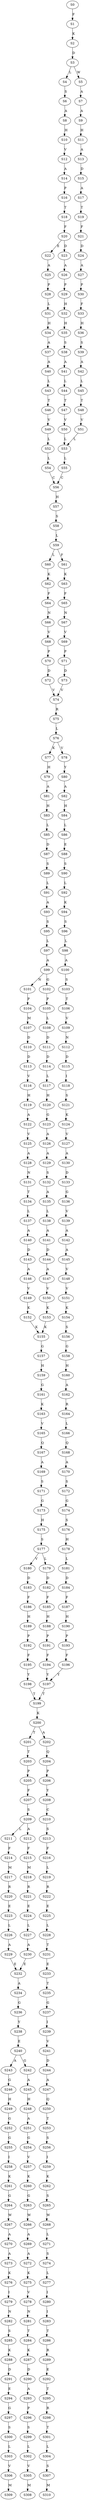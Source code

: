 strict digraph  {
	S0 -> S1 [ label = F ];
	S1 -> S2 [ label = K ];
	S2 -> S3 [ label = D ];
	S3 -> S4 [ label = L ];
	S3 -> S5 [ label = W ];
	S4 -> S6 [ label = S ];
	S5 -> S7 [ label = A ];
	S6 -> S8 [ label = A ];
	S7 -> S9 [ label = A ];
	S8 -> S10 [ label = H ];
	S9 -> S11 [ label = H ];
	S10 -> S12 [ label = V ];
	S11 -> S13 [ label = A ];
	S12 -> S14 [ label = A ];
	S13 -> S15 [ label = D ];
	S14 -> S16 [ label = P ];
	S15 -> S17 [ label = A ];
	S16 -> S18 [ label = T ];
	S17 -> S19 [ label = T ];
	S18 -> S20 [ label = F ];
	S19 -> S21 [ label = F ];
	S20 -> S22 [ label = E ];
	S20 -> S23 [ label = D ];
	S21 -> S24 [ label = D ];
	S22 -> S25 [ label = A ];
	S23 -> S26 [ label = A ];
	S24 -> S27 [ label = A ];
	S25 -> S28 [ label = P ];
	S26 -> S29 [ label = P ];
	S27 -> S30 [ label = P ];
	S28 -> S31 [ label = L ];
	S29 -> S32 [ label = H ];
	S30 -> S33 [ label = F ];
	S31 -> S34 [ label = H ];
	S32 -> S35 [ label = H ];
	S33 -> S36 [ label = H ];
	S34 -> S37 [ label = A ];
	S35 -> S38 [ label = S ];
	S36 -> S39 [ label = S ];
	S37 -> S40 [ label = A ];
	S38 -> S41 [ label = A ];
	S39 -> S42 [ label = A ];
	S40 -> S43 [ label = L ];
	S41 -> S44 [ label = L ];
	S42 -> S45 [ label = L ];
	S43 -> S46 [ label = T ];
	S44 -> S47 [ label = T ];
	S45 -> S48 [ label = T ];
	S46 -> S49 [ label = V ];
	S47 -> S50 [ label = V ];
	S48 -> S51 [ label = V ];
	S49 -> S52 [ label = L ];
	S50 -> S53 [ label = L ];
	S51 -> S53 [ label = L ];
	S52 -> S54 [ label = L ];
	S53 -> S55 [ label = L ];
	S54 -> S56 [ label = C ];
	S55 -> S56 [ label = C ];
	S56 -> S57 [ label = H ];
	S57 -> S58 [ label = S ];
	S58 -> S59 [ label = L ];
	S59 -> S60 [ label = L ];
	S59 -> S61 [ label = F ];
	S60 -> S62 [ label = K ];
	S61 -> S63 [ label = K ];
	S62 -> S64 [ label = F ];
	S63 -> S65 [ label = F ];
	S64 -> S66 [ label = N ];
	S65 -> S67 [ label = N ];
	S66 -> S68 [ label = V ];
	S67 -> S69 [ label = V ];
	S68 -> S70 [ label = P ];
	S69 -> S71 [ label = P ];
	S70 -> S72 [ label = D ];
	S71 -> S73 [ label = D ];
	S72 -> S74 [ label = V ];
	S73 -> S74 [ label = V ];
	S74 -> S75 [ label = R ];
	S75 -> S76 [ label = L ];
	S76 -> S77 [ label = K ];
	S76 -> S78 [ label = V ];
	S77 -> S79 [ label = H ];
	S78 -> S80 [ label = Y ];
	S79 -> S81 [ label = A ];
	S80 -> S82 [ label = A ];
	S81 -> S83 [ label = H ];
	S82 -> S84 [ label = H ];
	S83 -> S85 [ label = L ];
	S84 -> S86 [ label = L ];
	S85 -> S87 [ label = D ];
	S86 -> S88 [ label = E ];
	S87 -> S89 [ label = S ];
	S88 -> S90 [ label = S ];
	S89 -> S91 [ label = L ];
	S90 -> S92 [ label = L ];
	S91 -> S93 [ label = A ];
	S92 -> S94 [ label = K ];
	S93 -> S95 [ label = S ];
	S94 -> S96 [ label = S ];
	S95 -> S97 [ label = L ];
	S96 -> S98 [ label = L ];
	S97 -> S99 [ label = A ];
	S98 -> S100 [ label = A ];
	S99 -> S101 [ label = N ];
	S99 -> S102 [ label = G ];
	S100 -> S103 [ label = S ];
	S101 -> S104 [ label = P ];
	S102 -> S105 [ label = P ];
	S103 -> S106 [ label = T ];
	S104 -> S107 [ label = M ];
	S105 -> S108 [ label = L ];
	S106 -> S109 [ label = V ];
	S107 -> S110 [ label = D ];
	S108 -> S111 [ label = D ];
	S109 -> S112 [ label = N ];
	S110 -> S113 [ label = D ];
	S111 -> S114 [ label = D ];
	S112 -> S115 [ label = D ];
	S113 -> S116 [ label = V ];
	S114 -> S117 [ label = L ];
	S115 -> S118 [ label = I ];
	S116 -> S119 [ label = H ];
	S117 -> S120 [ label = H ];
	S118 -> S121 [ label = S ];
	S119 -> S122 [ label = A ];
	S120 -> S123 [ label = G ];
	S121 -> S124 [ label = K ];
	S122 -> S125 [ label = V ];
	S123 -> S126 [ label = A ];
	S124 -> S127 [ label = V ];
	S125 -> S128 [ label = A ];
	S126 -> S129 [ label = A ];
	S127 -> S130 [ label = A ];
	S128 -> S131 [ label = N ];
	S129 -> S132 [ label = S ];
	S130 -> S133 [ label = D ];
	S131 -> S134 [ label = T ];
	S132 -> S135 [ label = A ];
	S133 -> S136 [ label = G ];
	S134 -> S137 [ label = L ];
	S135 -> S138 [ label = L ];
	S136 -> S139 [ label = V ];
	S137 -> S140 [ label = A ];
	S138 -> S141 [ label = A ];
	S139 -> S142 [ label = A ];
	S140 -> S143 [ label = D ];
	S141 -> S144 [ label = D ];
	S142 -> S145 [ label = A ];
	S143 -> S146 [ label = A ];
	S144 -> S147 [ label = A ];
	S145 -> S148 [ label = V ];
	S146 -> S149 [ label = V ];
	S147 -> S150 [ label = V ];
	S148 -> S151 [ label = V ];
	S149 -> S152 [ label = K ];
	S150 -> S153 [ label = K ];
	S151 -> S154 [ label = K ];
	S152 -> S155 [ label = K ];
	S153 -> S155 [ label = K ];
	S154 -> S156 [ label = S ];
	S155 -> S157 [ label = G ];
	S156 -> S158 [ label = G ];
	S157 -> S159 [ label = H ];
	S158 -> S160 [ label = H ];
	S159 -> S161 [ label = G ];
	S160 -> S162 [ label = A ];
	S161 -> S163 [ label = K ];
	S162 -> S164 [ label = R ];
	S163 -> S165 [ label = V ];
	S164 -> S166 [ label = L ];
	S165 -> S167 [ label = Q ];
	S166 -> S168 [ label = Q ];
	S167 -> S169 [ label = A ];
	S168 -> S170 [ label = A ];
	S169 -> S171 [ label = S ];
	S170 -> S172 [ label = S ];
	S171 -> S173 [ label = G ];
	S172 -> S174 [ label = G ];
	S173 -> S175 [ label = H ];
	S174 -> S176 [ label = S ];
	S175 -> S177 [ label = S ];
	S176 -> S178 [ label = H ];
	S177 -> S179 [ label = L ];
	S177 -> S180 [ label = V ];
	S178 -> S181 [ label = L ];
	S179 -> S182 [ label = D ];
	S180 -> S183 [ label = D ];
	S181 -> S184 [ label = D ];
	S182 -> S185 [ label = F ];
	S183 -> S186 [ label = F ];
	S184 -> S187 [ label = F ];
	S185 -> S188 [ label = H ];
	S186 -> S189 [ label = H ];
	S187 -> S190 [ label = H ];
	S188 -> S191 [ label = P ];
	S189 -> S192 [ label = P ];
	S190 -> S193 [ label = P ];
	S191 -> S194 [ label = F ];
	S192 -> S195 [ label = F ];
	S193 -> S196 [ label = F ];
	S194 -> S197 [ label = Y ];
	S195 -> S198 [ label = Y ];
	S196 -> S197 [ label = Y ];
	S197 -> S199 [ label = T ];
	S198 -> S199 [ label = T ];
	S199 -> S200 [ label = K ];
	S200 -> S201 [ label = T ];
	S200 -> S202 [ label = A ];
	S201 -> S203 [ label = T ];
	S202 -> S204 [ label = Q ];
	S203 -> S205 [ label = P ];
	S204 -> S206 [ label = P ];
	S205 -> S207 [ label = F ];
	S206 -> S208 [ label = Y ];
	S207 -> S209 [ label = S ];
	S208 -> S210 [ label = C ];
	S209 -> S211 [ label = L ];
	S209 -> S212 [ label = A ];
	S210 -> S213 [ label = S ];
	S211 -> S214 [ label = F ];
	S212 -> S215 [ label = F ];
	S213 -> S216 [ label = F ];
	S214 -> S217 [ label = M ];
	S215 -> S218 [ label = M ];
	S216 -> S219 [ label = L ];
	S217 -> S220 [ label = R ];
	S218 -> S221 [ label = R ];
	S219 -> S222 [ label = R ];
	S220 -> S223 [ label = E ];
	S221 -> S224 [ label = E ];
	S222 -> S225 [ label = E ];
	S223 -> S226 [ label = L ];
	S224 -> S227 [ label = L ];
	S225 -> S228 [ label = L ];
	S226 -> S229 [ label = A ];
	S227 -> S230 [ label = A ];
	S228 -> S231 [ label = T ];
	S229 -> S232 [ label = E ];
	S230 -> S232 [ label = E ];
	S231 -> S233 [ label = E ];
	S232 -> S234 [ label = A ];
	S233 -> S235 [ label = T ];
	S234 -> S236 [ label = G ];
	S235 -> S237 [ label = G ];
	S236 -> S238 [ label = Y ];
	S237 -> S239 [ label = I ];
	S238 -> S240 [ label = E ];
	S239 -> S241 [ label = V ];
	S240 -> S242 [ label = G ];
	S240 -> S243 [ label = A ];
	S241 -> S244 [ label = D ];
	S242 -> S245 [ label = A ];
	S243 -> S246 [ label = G ];
	S244 -> S247 [ label = A ];
	S245 -> S248 [ label = H ];
	S246 -> S249 [ label = H ];
	S247 -> S250 [ label = Q ];
	S248 -> S251 [ label = A ];
	S249 -> S252 [ label = G ];
	S250 -> S253 [ label = T ];
	S251 -> S254 [ label = G ];
	S252 -> S255 [ label = G ];
	S253 -> S256 [ label = S ];
	S254 -> S257 [ label = V ];
	S255 -> S258 [ label = I ];
	S256 -> S259 [ label = I ];
	S257 -> S260 [ label = K ];
	S258 -> S261 [ label = K ];
	S259 -> S262 [ label = K ];
	S260 -> S263 [ label = G ];
	S261 -> S264 [ label = G ];
	S262 -> S265 [ label = S ];
	S263 -> S266 [ label = W ];
	S264 -> S267 [ label = W ];
	S265 -> S268 [ label = W ];
	S266 -> S269 [ label = A ];
	S267 -> S270 [ label = A ];
	S268 -> S271 [ label = L ];
	S269 -> S272 [ label = A ];
	S270 -> S273 [ label = A ];
	S271 -> S274 [ label = S ];
	S272 -> S275 [ label = K ];
	S273 -> S276 [ label = K ];
	S274 -> S277 [ label = L ];
	S275 -> S278 [ label = V ];
	S276 -> S279 [ label = I ];
	S277 -> S280 [ label = I ];
	S278 -> S281 [ label = N ];
	S279 -> S282 [ label = N ];
	S280 -> S283 [ label = I ];
	S281 -> S284 [ label = T ];
	S282 -> S285 [ label = S ];
	S283 -> S286 [ label = T ];
	S284 -> S287 [ label = K ];
	S285 -> S288 [ label = K ];
	S286 -> S289 [ label = R ];
	S287 -> S290 [ label = D ];
	S288 -> S291 [ label = D ];
	S289 -> S292 [ label = E ];
	S290 -> S293 [ label = A ];
	S291 -> S294 [ label = E ];
	S292 -> S295 [ label = T ];
	S293 -> S296 [ label = P ];
	S294 -> S297 [ label = G ];
	S295 -> S298 [ label = R ];
	S296 -> S299 [ label = S ];
	S297 -> S300 [ label = S ];
	S298 -> S301 [ label = T ];
	S299 -> S302 [ label = L ];
	S300 -> S303 [ label = L ];
	S301 -> S304 [ label = L ];
	S302 -> S305 [ label = V ];
	S303 -> S306 [ label = V ];
	S304 -> S307 [ label = S ];
	S305 -> S308 [ label = M ];
	S306 -> S309 [ label = M ];
	S307 -> S310 [ label = M ];
}
